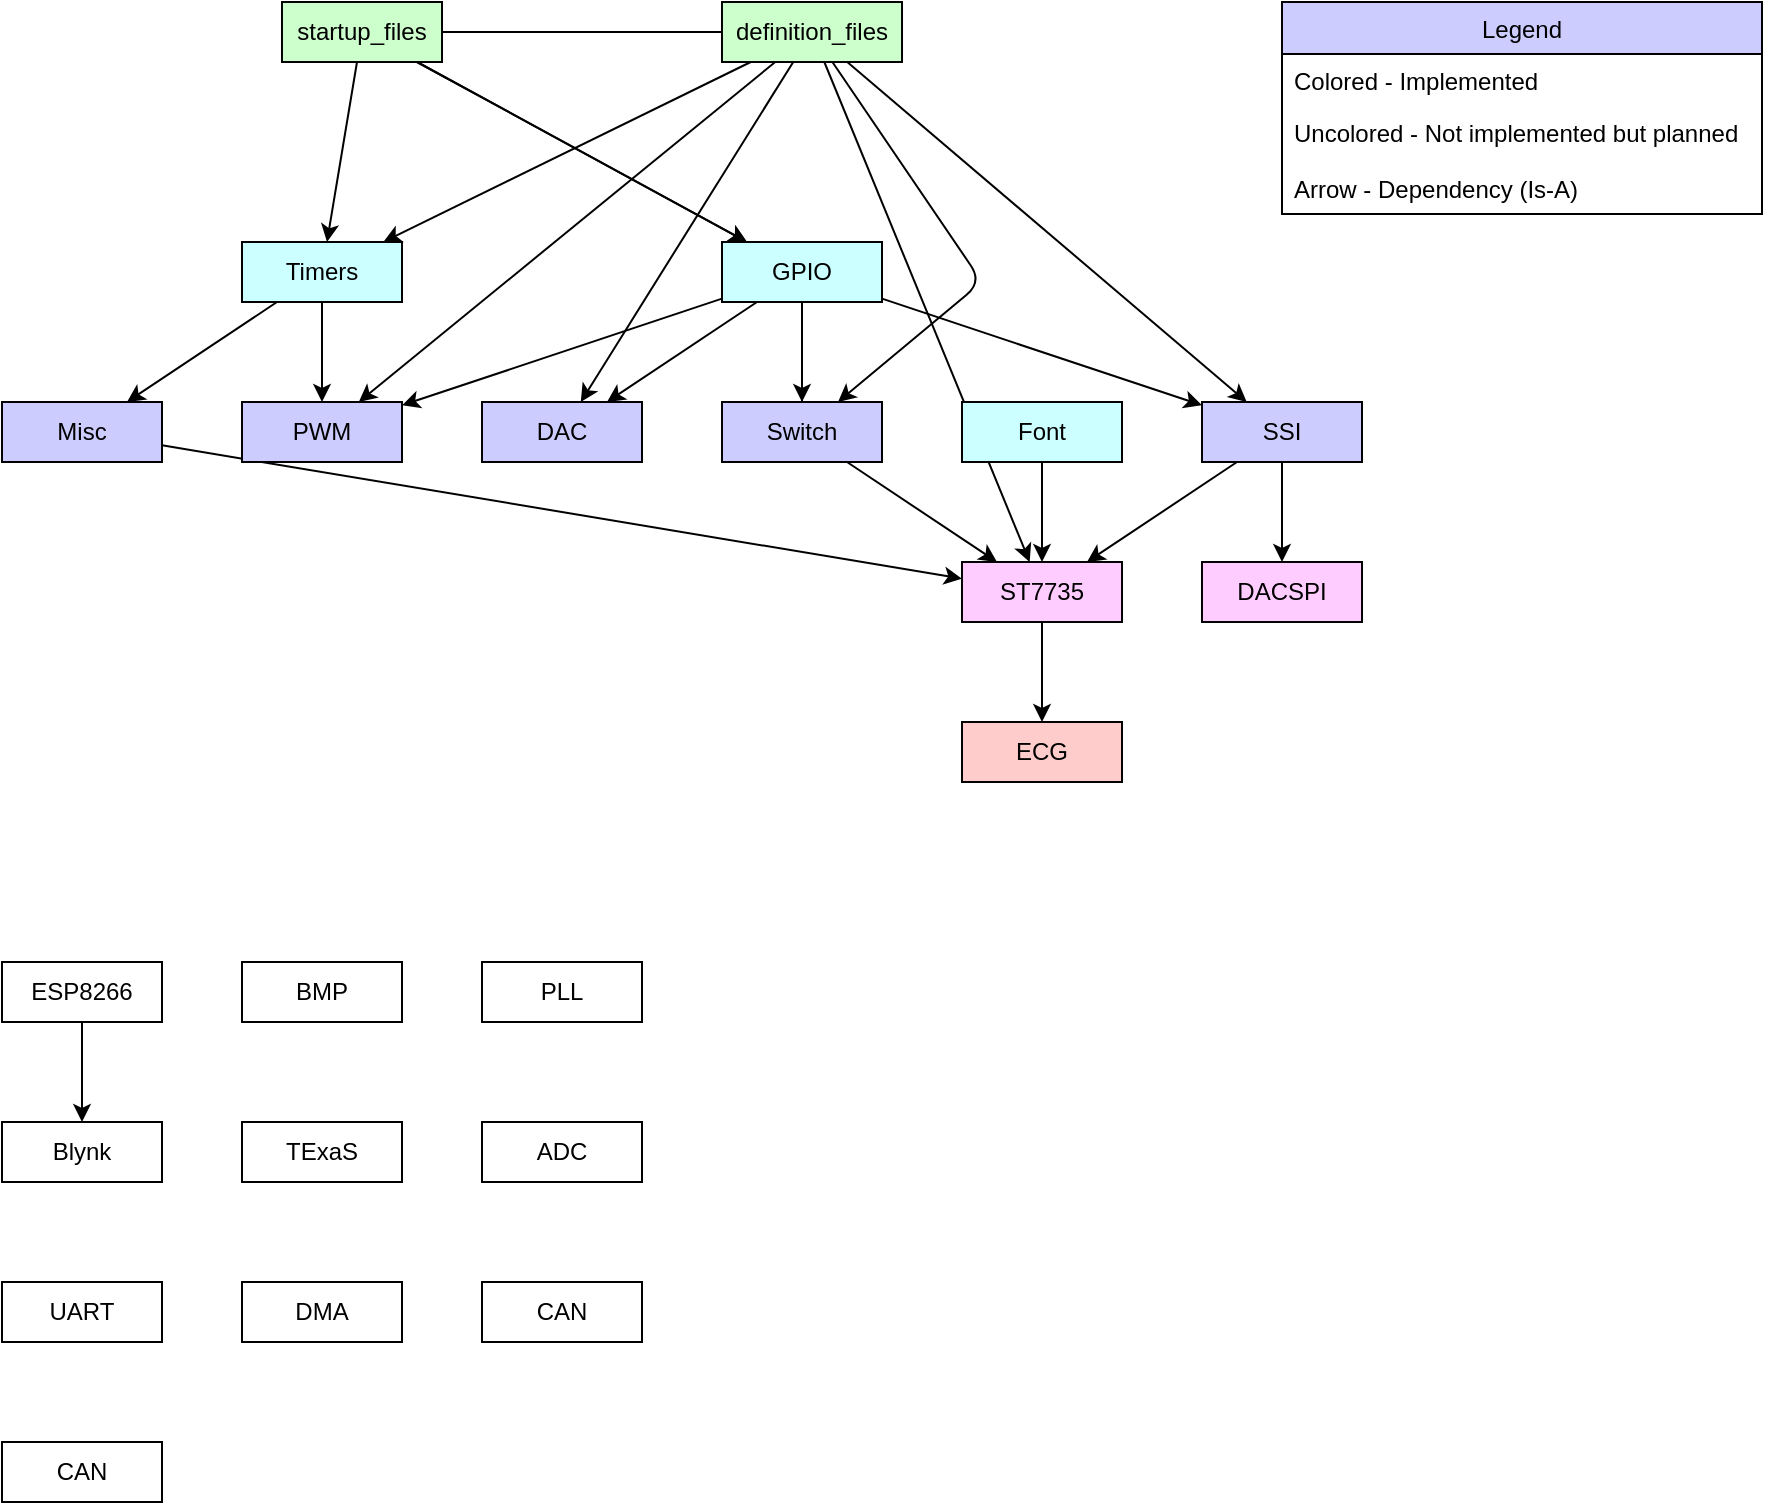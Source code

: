 <mxfile version="15.2.1" type="device"><diagram id="-y2y8tmFMxEP6RDZ8xfN" name="Page-1"><mxGraphModel dx="2065" dy="1087" grid="1" gridSize="10" guides="1" tooltips="1" connect="1" arrows="1" fold="1" page="1" pageScale="1" pageWidth="1100" pageHeight="850" math="0" shadow="0"><root><mxCell id="0"/><mxCell id="1" parent="0"/><mxCell id="HgvvTanYvEle2JIAMGem-224" value="GPIO" style="whiteSpace=wrap;html=1;fillColor=#CCFFFF;" vertex="1" parent="1"><mxGeometry x="400" y="160" width="80" height="30" as="geometry"/></mxCell><mxCell id="HgvvTanYvEle2JIAMGem-225" value="" edge="1" source="HgvvTanYvEle2JIAMGem-223" target="HgvvTanYvEle2JIAMGem-224" parent="1"><mxGeometry x="-371" y="-430" as="geometry"/></mxCell><mxCell id="HgvvTanYvEle2JIAMGem-226" value="definition_files" style="whiteSpace=wrap;html=1;fillColor=#CCFFCC;" vertex="1" parent="1"><mxGeometry x="400" y="40" width="90" height="30" as="geometry"/></mxCell><mxCell id="HgvvTanYvEle2JIAMGem-227" value="" style="startArrow=none;" edge="1" source="HgvvTanYvEle2JIAMGem-223" target="HgvvTanYvEle2JIAMGem-224" parent="1"><mxGeometry x="-371" y="-430" as="geometry"/></mxCell><mxCell id="HgvvTanYvEle2JIAMGem-228" value="Timers" style="whiteSpace=wrap;html=1;fillColor=#CCFFFF;" vertex="1" parent="1"><mxGeometry x="160" y="160" width="80" height="30" as="geometry"/></mxCell><mxCell id="HgvvTanYvEle2JIAMGem-229" value="Misc" style="whiteSpace=wrap;html=1;fillColor=#CCCCFF;" vertex="1" parent="1"><mxGeometry x="40" y="240" width="80" height="30" as="geometry"/></mxCell><mxCell id="HgvvTanYvEle2JIAMGem-230" value="" edge="1" source="HgvvTanYvEle2JIAMGem-228" target="HgvvTanYvEle2JIAMGem-229" parent="1"><mxGeometry x="-371" y="-430" as="geometry"/></mxCell><mxCell id="HgvvTanYvEle2JIAMGem-231" value="" edge="1" source="HgvvTanYvEle2JIAMGem-223" target="HgvvTanYvEle2JIAMGem-228" parent="1"><mxGeometry x="-371" y="-430" as="geometry"/></mxCell><mxCell id="HgvvTanYvEle2JIAMGem-232" value="" edge="1" source="HgvvTanYvEle2JIAMGem-226" target="HgvvTanYvEle2JIAMGem-228" parent="1"><mxGeometry x="-371" y="-430" as="geometry"/></mxCell><mxCell id="HgvvTanYvEle2JIAMGem-234" value="" edge="1" source="HgvvTanYvEle2JIAMGem-226" target="HgvvTanYvEle2JIAMGem-233" parent="1"><mxGeometry x="-371" y="-430" as="geometry"><Array as="points"><mxPoint x="530" y="180"/></Array></mxGeometry></mxCell><mxCell id="HgvvTanYvEle2JIAMGem-235" value="" edge="1" source="HgvvTanYvEle2JIAMGem-224" target="HgvvTanYvEle2JIAMGem-233" parent="1"><mxGeometry x="-371" y="-430" as="geometry"/></mxCell><mxCell id="HgvvTanYvEle2JIAMGem-236" value="ST7735" style="whiteSpace=wrap;html=1;fillColor=#FFCCFF;" vertex="1" parent="1"><mxGeometry x="520" y="320" width="80" height="30" as="geometry"/></mxCell><mxCell id="HgvvTanYvEle2JIAMGem-237" value="ECG" style="whiteSpace=wrap;html=1;fillColor=#FFCCCC;" vertex="1" parent="1"><mxGeometry x="520" y="400" width="80" height="30" as="geometry"/></mxCell><mxCell id="HgvvTanYvEle2JIAMGem-238" value="" edge="1" source="HgvvTanYvEle2JIAMGem-236" target="HgvvTanYvEle2JIAMGem-237" parent="1"><mxGeometry x="-371" y="-430" as="geometry"/></mxCell><mxCell id="HgvvTanYvEle2JIAMGem-239" value="" edge="1" source="HgvvTanYvEle2JIAMGem-226" target="HgvvTanYvEle2JIAMGem-236" parent="1"><mxGeometry x="-371" y="-430" as="geometry"/></mxCell><mxCell id="HgvvTanYvEle2JIAMGem-240" value="" style="startArrow=none;" edge="1" source="HgvvTanYvEle2JIAMGem-233" target="HgvvTanYvEle2JIAMGem-236" parent="1"><mxGeometry x="-371" y="-430" as="geometry"/></mxCell><mxCell id="HgvvTanYvEle2JIAMGem-241" value="Font" style="whiteSpace=wrap;html=1;fillColor=#CCFFFF;" vertex="1" parent="1"><mxGeometry x="520" y="240" width="80" height="30" as="geometry"/></mxCell><mxCell id="HgvvTanYvEle2JIAMGem-242" value="" edge="1" source="HgvvTanYvEle2JIAMGem-241" target="HgvvTanYvEle2JIAMGem-236" parent="1"><mxGeometry x="-371" y="-430" as="geometry"/></mxCell><mxCell id="HgvvTanYvEle2JIAMGem-243" value="" edge="1" source="HgvvTanYvEle2JIAMGem-229" target="HgvvTanYvEle2JIAMGem-236" parent="1"><mxGeometry x="-371" y="-430" as="geometry"/></mxCell><mxCell id="HgvvTanYvEle2JIAMGem-244" value="SSI" style="whiteSpace=wrap;html=1;fillColor=#CCCCFF;" vertex="1" parent="1"><mxGeometry x="640" y="240" width="80" height="30" as="geometry"/></mxCell><mxCell id="HgvvTanYvEle2JIAMGem-245" value="" edge="1" source="HgvvTanYvEle2JIAMGem-244" target="HgvvTanYvEle2JIAMGem-236" parent="1"><mxGeometry x="-371" y="-430" as="geometry"/></mxCell><mxCell id="HgvvTanYvEle2JIAMGem-246" value="" edge="1" source="HgvvTanYvEle2JIAMGem-226" target="HgvvTanYvEle2JIAMGem-244" parent="1"><mxGeometry x="-371" y="-430" as="geometry"/></mxCell><mxCell id="HgvvTanYvEle2JIAMGem-247" value="" edge="1" source="HgvvTanYvEle2JIAMGem-224" target="HgvvTanYvEle2JIAMGem-244" parent="1"><mxGeometry x="-371" y="-430" as="geometry"/></mxCell><mxCell id="HgvvTanYvEle2JIAMGem-248" value="PWM" style="whiteSpace=wrap;html=1;fillColor=#CCCCFF;" vertex="1" parent="1"><mxGeometry x="160" y="240" width="80" height="30" as="geometry"/></mxCell><mxCell id="HgvvTanYvEle2JIAMGem-249" value="" edge="1" source="HgvvTanYvEle2JIAMGem-224" target="HgvvTanYvEle2JIAMGem-248" parent="1"><mxGeometry x="-371" y="-430" as="geometry"/></mxCell><mxCell id="HgvvTanYvEle2JIAMGem-250" value="" edge="1" source="HgvvTanYvEle2JIAMGem-228" target="HgvvTanYvEle2JIAMGem-248" parent="1"><mxGeometry x="-371" y="-430" as="geometry"/></mxCell><mxCell id="HgvvTanYvEle2JIAMGem-251" value="" edge="1" source="HgvvTanYvEle2JIAMGem-226" target="HgvvTanYvEle2JIAMGem-248" parent="1"><mxGeometry x="-371" y="-430" as="geometry"/></mxCell><mxCell id="HgvvTanYvEle2JIAMGem-252" value="DAC" style="whiteSpace=wrap;html=1;fillColor=#CCCCFF;" vertex="1" parent="1"><mxGeometry x="280" y="240" width="80" height="30" as="geometry"/></mxCell><mxCell id="HgvvTanYvEle2JIAMGem-253" value="" edge="1" source="HgvvTanYvEle2JIAMGem-226" target="HgvvTanYvEle2JIAMGem-252" parent="1"><mxGeometry x="-371" y="-430" as="geometry"/></mxCell><mxCell id="HgvvTanYvEle2JIAMGem-254" value="" edge="1" source="HgvvTanYvEle2JIAMGem-224" target="HgvvTanYvEle2JIAMGem-252" parent="1"><mxGeometry x="-371" y="-430" as="geometry"/></mxCell><mxCell id="HgvvTanYvEle2JIAMGem-255" value="DACSPI" style="whiteSpace=wrap;html=1;fillColor=#FFCCFF;" vertex="1" parent="1"><mxGeometry x="640" y="320" width="80" height="30" as="geometry"/></mxCell><mxCell id="HgvvTanYvEle2JIAMGem-256" value="" edge="1" source="HgvvTanYvEle2JIAMGem-244" target="HgvvTanYvEle2JIAMGem-255" parent="1"><mxGeometry x="-371" y="-430" as="geometry"/></mxCell><mxCell id="HgvvTanYvEle2JIAMGem-257" value="ESP8266" style="whiteSpace=wrap;html=1;" vertex="1" parent="1"><mxGeometry x="40" y="520" width="80" height="30" as="geometry"/></mxCell><mxCell id="HgvvTanYvEle2JIAMGem-258" value="Blynk" style="whiteSpace=wrap;html=1;" vertex="1" parent="1"><mxGeometry x="40" y="600" width="80" height="30" as="geometry"/></mxCell><mxCell id="HgvvTanYvEle2JIAMGem-259" value="" edge="1" source="HgvvTanYvEle2JIAMGem-257" target="HgvvTanYvEle2JIAMGem-258" parent="1"><mxGeometry x="229" y="69" as="geometry"/></mxCell><mxCell id="HgvvTanYvEle2JIAMGem-223" value="startup_files" style="whiteSpace=wrap;html=1;fillColor=#CCFFCC;" vertex="1" parent="1"><mxGeometry x="180" y="40" width="80" height="30" as="geometry"/></mxCell><mxCell id="HgvvTanYvEle2JIAMGem-260" value="" style="endArrow=none;" edge="1" parent="1" source="HgvvTanYvEle2JIAMGem-226" target="HgvvTanYvEle2JIAMGem-223"><mxGeometry x="-371" y="-430" as="geometry"><mxPoint x="249.875" y="411" as="sourcePoint"/><mxPoint x="305.125" y="241" as="targetPoint"/></mxGeometry></mxCell><mxCell id="HgvvTanYvEle2JIAMGem-233" value="Switch" style="whiteSpace=wrap;html=1;fillColor=#CCCCFF;" vertex="1" parent="1"><mxGeometry x="400" y="240" width="80" height="30" as="geometry"/></mxCell><mxCell id="HgvvTanYvEle2JIAMGem-261" value="" style="endArrow=none;" edge="1" parent="1" source="HgvvTanYvEle2JIAMGem-224" target="HgvvTanYvEle2JIAMGem-233"><mxGeometry x="-371" y="-430" as="geometry"><mxPoint x="217.122" y="591.0" as="sourcePoint"/><mxPoint x="652.878" y="350" as="targetPoint"/></mxGeometry></mxCell><mxCell id="HgvvTanYvEle2JIAMGem-263" value="BMP" style="whiteSpace=wrap;html=1;" vertex="1" parent="1"><mxGeometry x="160" y="520" width="80" height="30" as="geometry"/></mxCell><mxCell id="HgvvTanYvEle2JIAMGem-264" value="PLL" style="whiteSpace=wrap;html=1;" vertex="1" parent="1"><mxGeometry x="280" y="520" width="80" height="30" as="geometry"/></mxCell><mxCell id="HgvvTanYvEle2JIAMGem-265" value="TExaS" style="whiteSpace=wrap;html=1;" vertex="1" parent="1"><mxGeometry x="160" y="600" width="80" height="30" as="geometry"/></mxCell><mxCell id="HgvvTanYvEle2JIAMGem-266" value="ADC" style="whiteSpace=wrap;html=1;" vertex="1" parent="1"><mxGeometry x="280" y="600" width="80" height="30" as="geometry"/></mxCell><mxCell id="HgvvTanYvEle2JIAMGem-267" value="UART" style="whiteSpace=wrap;html=1;" vertex="1" parent="1"><mxGeometry x="40" y="680" width="80" height="30" as="geometry"/></mxCell><mxCell id="HgvvTanYvEle2JIAMGem-268" value="DMA" style="whiteSpace=wrap;html=1;" vertex="1" parent="1"><mxGeometry x="160" y="680" width="80" height="30" as="geometry"/></mxCell><mxCell id="HgvvTanYvEle2JIAMGem-269" value="CAN" style="whiteSpace=wrap;html=1;" vertex="1" parent="1"><mxGeometry x="280" y="680" width="80" height="30" as="geometry"/></mxCell><mxCell id="HgvvTanYvEle2JIAMGem-270" value="CAN" style="whiteSpace=wrap;html=1;" vertex="1" parent="1"><mxGeometry x="40" y="760" width="80" height="30" as="geometry"/></mxCell><mxCell id="HgvvTanYvEle2JIAMGem-272" value="Legend" style="swimlane;fontStyle=0;childLayout=stackLayout;horizontal=1;startSize=26;horizontalStack=0;resizeParent=1;resizeParentMax=0;resizeLast=0;collapsible=1;marginBottom=0;fillColor=#CCCCFF;" vertex="1" parent="1"><mxGeometry x="680" y="40" width="240" height="106" as="geometry"/></mxCell><mxCell id="HgvvTanYvEle2JIAMGem-273" value="Colored - Implemented" style="text;strokeColor=none;fillColor=none;align=left;verticalAlign=top;spacingLeft=4;spacingRight=4;overflow=hidden;rotatable=0;points=[[0,0.5],[1,0.5]];portConstraint=eastwest;" vertex="1" parent="HgvvTanYvEle2JIAMGem-272"><mxGeometry y="26" width="240" height="26" as="geometry"/></mxCell><mxCell id="HgvvTanYvEle2JIAMGem-274" value="Uncolored - Not implemented but planned" style="text;strokeColor=none;fillColor=none;align=left;verticalAlign=top;spacingLeft=4;spacingRight=4;overflow=hidden;rotatable=0;points=[[0,0.5],[1,0.5]];portConstraint=eastwest;" vertex="1" parent="HgvvTanYvEle2JIAMGem-272"><mxGeometry y="52" width="240" height="28" as="geometry"/></mxCell><mxCell id="HgvvTanYvEle2JIAMGem-279" value="Arrow - Dependency (Is-A)" style="text;strokeColor=none;fillColor=none;align=left;verticalAlign=top;spacingLeft=4;spacingRight=4;overflow=hidden;rotatable=0;points=[[0,0.5],[1,0.5]];portConstraint=eastwest;" vertex="1" parent="HgvvTanYvEle2JIAMGem-272"><mxGeometry y="80" width="240" height="26" as="geometry"/></mxCell></root></mxGraphModel></diagram></mxfile>